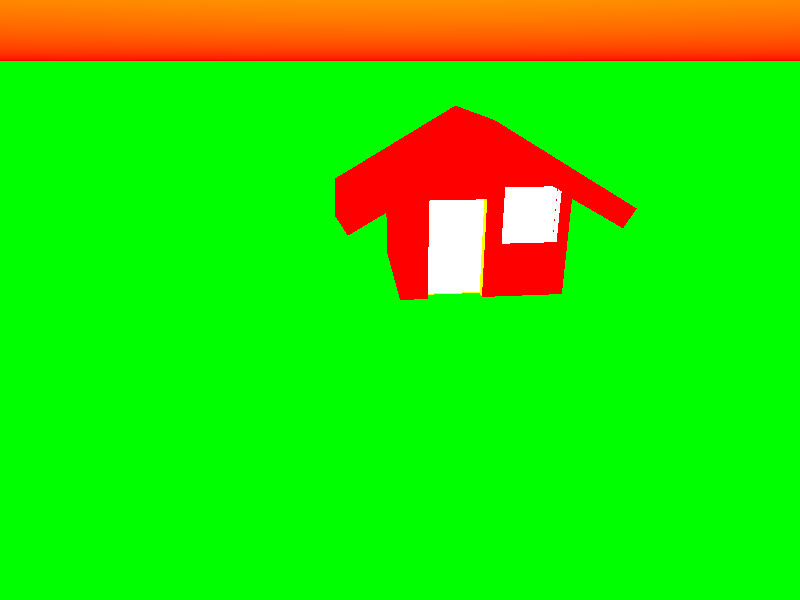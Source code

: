 #include "colors.inc"  
#include "glass.inc"
camera {
   location <-10, 40, -100>
   look_at <0,0,0>
}      
light_source{
    <0,100,-100>
    color White
        
}             
sky_sphere{
    pigment{
        gradient y
        color_map{
            [0 color Red]
            [0.3 color Yellow]
        }
    }
}             
plane{
    <0,1,0>, 0
    pigment {
        color Green
    }
    

} 
difference{
    difference{
        box{
            <0,0,0>
            <30,30,30>
            pigment{color Red}
        
        }   
        
        box{
            <2,0.2,2>
            <28,28,28>
            pigment{color White}
        
        } 
        box{
            <5,0,-0.1>
            <15,18,2.1>
            pigment{color Yellow}
        
        }                  
      
    }
     box{
        <18,10,-0.1>
        <28,20,2.1>
        texture{ pigment{ rgbf <0.98, 0.98, 0.98, 0.9> }
            finish { diffuse 0.1 reflection 0.2  
                 specular 0.8 roughness 0.0003 phong 1 phong_size 400}
       } // end of texture -------------------------------------------



    }   
    box{
        <15,15,17>
        <-15,-15,-17>
        pigment{color Red}
        rotate<0,0,-70>
        translate<0,38,15> 
    
    } 
    box{
        <15,15,17>
        <-15,-15,-17>
        pigment{color Red}
        rotate<0,0,70>
        translate<30,38,15> 
    
    }       
     
}
box{
    <15,2,17>
    <-15,-2,-17>
    pigment{color Red}
    rotate<0,0,30>
    translate<3,22,15> 

} 
box{
    <15,2,17>
    <-15,-2,-17>
    pigment{color Red}
    rotate<0,0,-30>
    translate<27,22,15> 

}

  